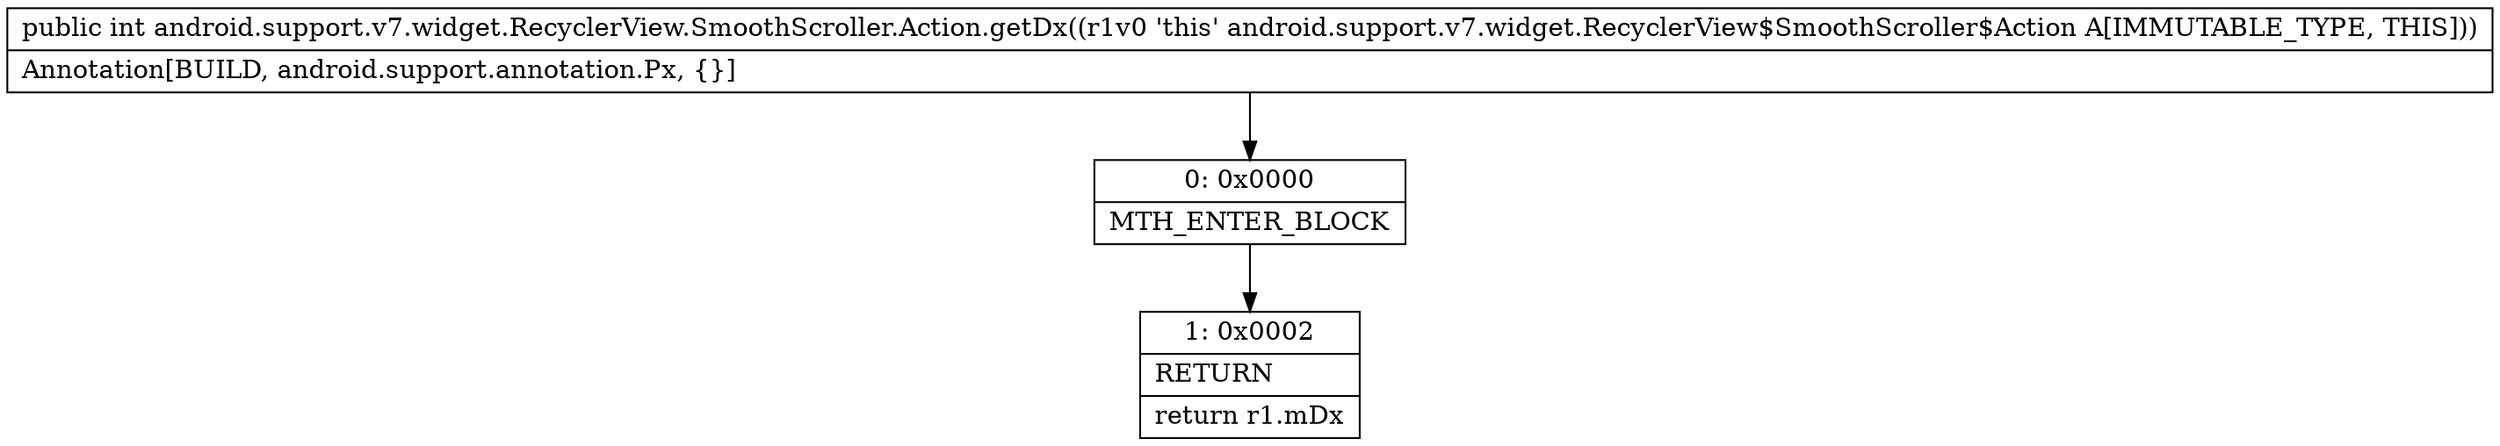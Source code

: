 digraph "CFG forandroid.support.v7.widget.RecyclerView.SmoothScroller.Action.getDx()I" {
Node_0 [shape=record,label="{0\:\ 0x0000|MTH_ENTER_BLOCK\l}"];
Node_1 [shape=record,label="{1\:\ 0x0002|RETURN\l|return r1.mDx\l}"];
MethodNode[shape=record,label="{public int android.support.v7.widget.RecyclerView.SmoothScroller.Action.getDx((r1v0 'this' android.support.v7.widget.RecyclerView$SmoothScroller$Action A[IMMUTABLE_TYPE, THIS]))  | Annotation[BUILD, android.support.annotation.Px, \{\}]\l}"];
MethodNode -> Node_0;
Node_0 -> Node_1;
}

